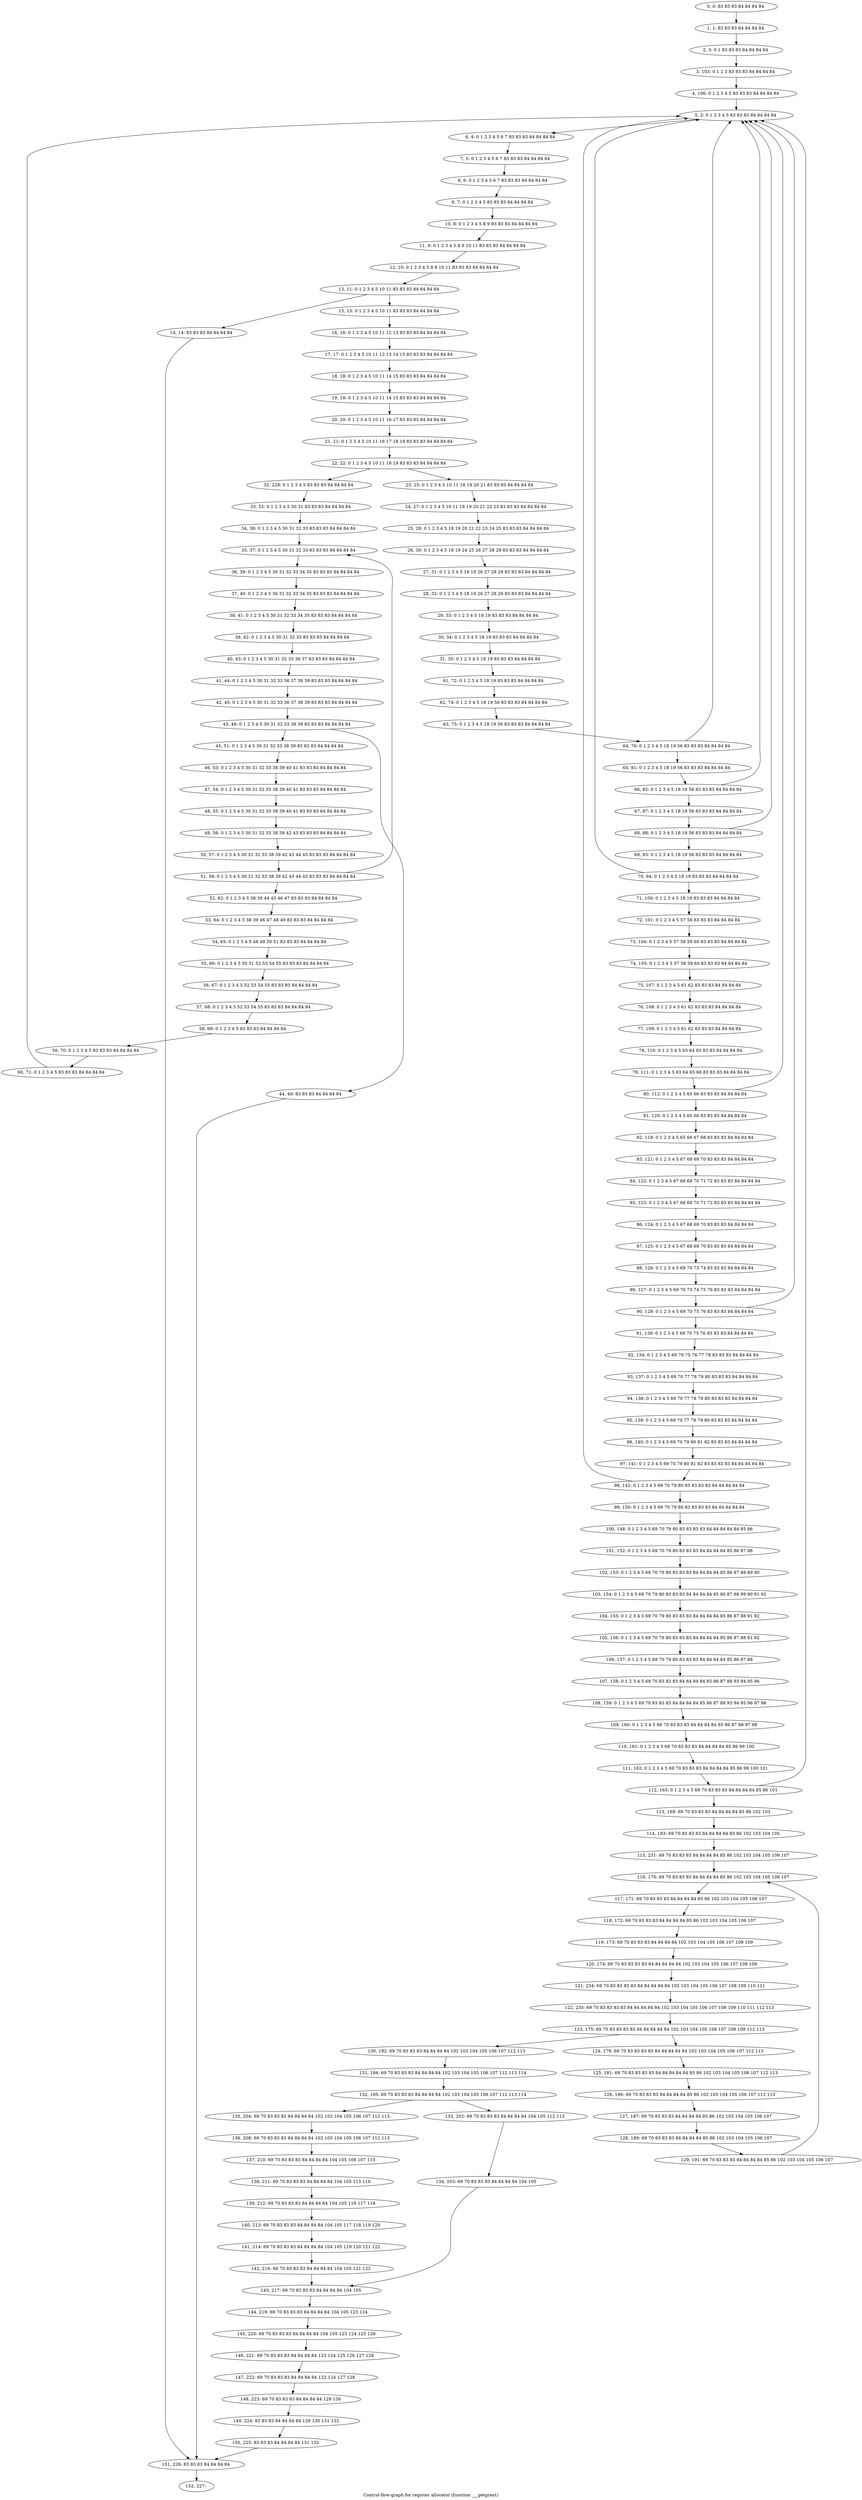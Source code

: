 digraph G {
graph [label="Control-flow-graph for register allocator (function ___getgrent)"]
0[label="0, 0: 83 83 83 84 84 84 84 "];
1[label="1, 1: 83 83 83 84 84 84 84 "];
2[label="2, 3: 0 1 83 83 83 84 84 84 84 "];
3[label="3, 103: 0 1 2 3 83 83 83 84 84 84 84 "];
4[label="4, 106: 0 1 2 3 4 5 83 83 83 84 84 84 84 "];
5[label="5, 2: 0 1 2 3 4 5 83 83 83 84 84 84 84 "];
6[label="6, 4: 0 1 2 3 4 5 6 7 83 83 83 84 84 84 84 "];
7[label="7, 5: 0 1 2 3 4 5 6 7 83 83 83 84 84 84 84 "];
8[label="8, 6: 0 1 2 3 4 5 6 7 83 83 83 84 84 84 84 "];
9[label="9, 7: 0 1 2 3 4 5 83 83 83 84 84 84 84 "];
10[label="10, 8: 0 1 2 3 4 5 8 9 83 83 83 84 84 84 84 "];
11[label="11, 9: 0 1 2 3 4 5 8 9 10 11 83 83 83 84 84 84 84 "];
12[label="12, 10: 0 1 2 3 4 5 8 9 10 11 83 83 83 84 84 84 84 "];
13[label="13, 11: 0 1 2 3 4 5 10 11 83 83 83 84 84 84 84 "];
14[label="14, 14: 83 83 83 84 84 84 84 "];
15[label="15, 15: 0 1 2 3 4 5 10 11 83 83 83 84 84 84 84 "];
16[label="16, 16: 0 1 2 3 4 5 10 11 12 13 83 83 83 84 84 84 84 "];
17[label="17, 17: 0 1 2 3 4 5 10 11 12 13 14 15 83 83 83 84 84 84 84 "];
18[label="18, 18: 0 1 2 3 4 5 10 11 14 15 83 83 83 84 84 84 84 "];
19[label="19, 19: 0 1 2 3 4 5 10 11 14 15 83 83 83 84 84 84 84 "];
20[label="20, 20: 0 1 2 3 4 5 10 11 16 17 83 83 83 84 84 84 84 "];
21[label="21, 21: 0 1 2 3 4 5 10 11 16 17 18 19 83 83 83 84 84 84 84 "];
22[label="22, 22: 0 1 2 3 4 5 10 11 18 19 83 83 83 84 84 84 84 "];
23[label="23, 25: 0 1 2 3 4 5 10 11 18 19 20 21 83 83 83 84 84 84 84 "];
24[label="24, 27: 0 1 2 3 4 5 10 11 18 19 20 21 22 23 83 83 83 84 84 84 84 "];
25[label="25, 28: 0 1 2 3 4 5 18 19 20 21 22 23 24 25 83 83 83 84 84 84 84 "];
26[label="26, 30: 0 1 2 3 4 5 18 19 24 25 26 27 28 29 83 83 83 84 84 84 84 "];
27[label="27, 31: 0 1 2 3 4 5 18 19 26 27 28 29 83 83 83 84 84 84 84 "];
28[label="28, 32: 0 1 2 3 4 5 18 19 26 27 28 29 83 83 83 84 84 84 84 "];
29[label="29, 33: 0 1 2 3 4 5 18 19 83 83 83 84 84 84 84 "];
30[label="30, 34: 0 1 2 3 4 5 18 19 83 83 83 84 84 84 84 "];
31[label="31, 35: 0 1 2 3 4 5 18 19 83 83 83 84 84 84 84 "];
32[label="32, 228: 0 1 2 3 4 5 83 83 83 84 84 84 84 "];
33[label="33, 52: 0 1 2 3 4 5 30 31 83 83 83 84 84 84 84 "];
34[label="34, 38: 0 1 2 3 4 5 30 31 32 33 83 83 83 84 84 84 84 "];
35[label="35, 37: 0 1 2 3 4 5 30 31 32 33 83 83 83 84 84 84 84 "];
36[label="36, 39: 0 1 2 3 4 5 30 31 32 33 34 35 83 83 83 84 84 84 84 "];
37[label="37, 40: 0 1 2 3 4 5 30 31 32 33 34 35 83 83 83 84 84 84 84 "];
38[label="38, 41: 0 1 2 3 4 5 30 31 32 33 34 35 83 83 83 84 84 84 84 "];
39[label="39, 42: 0 1 2 3 4 5 30 31 32 33 83 83 83 84 84 84 84 "];
40[label="40, 43: 0 1 2 3 4 5 30 31 32 33 36 37 83 83 83 84 84 84 84 "];
41[label="41, 44: 0 1 2 3 4 5 30 31 32 33 36 37 38 39 83 83 83 84 84 84 84 "];
42[label="42, 45: 0 1 2 3 4 5 30 31 32 33 36 37 38 39 83 83 83 84 84 84 84 "];
43[label="43, 46: 0 1 2 3 4 5 30 31 32 33 38 39 83 83 83 84 84 84 84 "];
44[label="44, 49: 83 83 83 84 84 84 84 "];
45[label="45, 51: 0 1 2 3 4 5 30 31 32 33 38 39 83 83 83 84 84 84 84 "];
46[label="46, 53: 0 1 2 3 4 5 30 31 32 33 38 39 40 41 83 83 83 84 84 84 84 "];
47[label="47, 54: 0 1 2 3 4 5 30 31 32 33 38 39 40 41 83 83 83 84 84 84 84 "];
48[label="48, 55: 0 1 2 3 4 5 30 31 32 33 38 39 40 41 83 83 83 84 84 84 84 "];
49[label="49, 56: 0 1 2 3 4 5 30 31 32 33 38 39 42 43 83 83 83 84 84 84 84 "];
50[label="50, 57: 0 1 2 3 4 5 30 31 32 33 38 39 42 43 44 45 83 83 83 84 84 84 84 "];
51[label="51, 58: 0 1 2 3 4 5 30 31 32 33 38 39 42 43 44 45 83 83 83 84 84 84 84 "];
52[label="52, 62: 0 1 2 3 4 5 38 39 44 45 46 47 83 83 83 84 84 84 84 "];
53[label="53, 64: 0 1 2 3 4 5 38 39 46 47 48 49 83 83 83 84 84 84 84 "];
54[label="54, 65: 0 1 2 3 4 5 48 49 50 51 83 83 83 84 84 84 84 "];
55[label="55, 66: 0 1 2 3 4 5 50 51 52 53 54 55 83 83 83 84 84 84 84 "];
56[label="56, 67: 0 1 2 3 4 5 52 53 54 55 83 83 83 84 84 84 84 "];
57[label="57, 68: 0 1 2 3 4 5 52 53 54 55 83 83 83 84 84 84 84 "];
58[label="58, 69: 0 1 2 3 4 5 83 83 83 84 84 84 84 "];
59[label="59, 70: 0 1 2 3 4 5 83 83 83 84 84 84 84 "];
60[label="60, 71: 0 1 2 3 4 5 83 83 83 84 84 84 84 "];
61[label="61, 72: 0 1 2 3 4 5 18 19 83 83 83 84 84 84 84 "];
62[label="62, 74: 0 1 2 3 4 5 18 19 56 83 83 83 84 84 84 84 "];
63[label="63, 75: 0 1 2 3 4 5 18 19 56 83 83 83 84 84 84 84 "];
64[label="64, 76: 0 1 2 3 4 5 18 19 56 83 83 83 84 84 84 84 "];
65[label="65, 81: 0 1 2 3 4 5 18 19 56 83 83 83 84 84 84 84 "];
66[label="66, 82: 0 1 2 3 4 5 18 19 56 83 83 83 84 84 84 84 "];
67[label="67, 87: 0 1 2 3 4 5 18 19 56 83 83 83 84 84 84 84 "];
68[label="68, 88: 0 1 2 3 4 5 18 19 56 83 83 83 84 84 84 84 "];
69[label="69, 93: 0 1 2 3 4 5 18 19 56 83 83 83 84 84 84 84 "];
70[label="70, 94: 0 1 2 3 4 5 18 19 83 83 83 84 84 84 84 "];
71[label="71, 100: 0 1 2 3 4 5 18 19 83 83 83 84 84 84 84 "];
72[label="72, 101: 0 1 2 3 4 5 57 58 83 83 83 84 84 84 84 "];
73[label="73, 104: 0 1 2 3 4 5 57 58 59 60 83 83 83 84 84 84 84 "];
74[label="74, 105: 0 1 2 3 4 5 57 58 59 60 83 83 83 84 84 84 84 "];
75[label="75, 107: 0 1 2 3 4 5 61 62 83 83 83 84 84 84 84 "];
76[label="76, 108: 0 1 2 3 4 5 61 62 83 83 83 84 84 84 84 "];
77[label="77, 109: 0 1 2 3 4 5 61 62 83 83 83 84 84 84 84 "];
78[label="78, 110: 0 1 2 3 4 5 63 64 83 83 83 84 84 84 84 "];
79[label="79, 111: 0 1 2 3 4 5 63 64 65 66 83 83 83 84 84 84 84 "];
80[label="80, 112: 0 1 2 3 4 5 65 66 83 83 83 84 84 84 84 "];
81[label="81, 120: 0 1 2 3 4 5 65 66 83 83 83 84 84 84 84 "];
82[label="82, 118: 0 1 2 3 4 5 65 66 67 68 83 83 83 84 84 84 84 "];
83[label="83, 121: 0 1 2 3 4 5 67 68 69 70 83 83 83 84 84 84 84 "];
84[label="84, 122: 0 1 2 3 4 5 67 68 69 70 71 72 83 83 83 84 84 84 84 "];
85[label="85, 123: 0 1 2 3 4 5 67 68 69 70 71 72 83 83 83 84 84 84 84 "];
86[label="86, 124: 0 1 2 3 4 5 67 68 69 70 83 83 83 84 84 84 84 "];
87[label="87, 125: 0 1 2 3 4 5 67 68 69 70 83 83 83 84 84 84 84 "];
88[label="88, 126: 0 1 2 3 4 5 69 70 73 74 83 83 83 84 84 84 84 "];
89[label="89, 127: 0 1 2 3 4 5 69 70 73 74 75 76 83 83 83 84 84 84 84 "];
90[label="90, 128: 0 1 2 3 4 5 69 70 75 76 83 83 83 84 84 84 84 "];
91[label="91, 136: 0 1 2 3 4 5 69 70 75 76 83 83 83 84 84 84 84 "];
92[label="92, 134: 0 1 2 3 4 5 69 70 75 76 77 78 83 83 83 84 84 84 84 "];
93[label="93, 137: 0 1 2 3 4 5 69 70 77 78 79 80 83 83 83 84 84 84 84 "];
94[label="94, 138: 0 1 2 3 4 5 69 70 77 78 79 80 83 83 83 84 84 84 84 "];
95[label="95, 139: 0 1 2 3 4 5 69 70 77 78 79 80 83 83 83 84 84 84 84 "];
96[label="96, 140: 0 1 2 3 4 5 69 70 79 80 81 82 83 83 83 84 84 84 84 "];
97[label="97, 141: 0 1 2 3 4 5 69 70 79 80 81 82 83 83 83 83 84 84 84 84 84 "];
98[label="98, 142: 0 1 2 3 4 5 69 70 79 80 83 83 83 83 84 84 84 84 84 "];
99[label="99, 150: 0 1 2 3 4 5 69 70 79 80 83 83 83 83 84 84 84 84 84 "];
100[label="100, 148: 0 1 2 3 4 5 69 70 79 80 83 83 83 83 84 84 84 84 84 85 86 "];
101[label="101, 152: 0 1 2 3 4 5 69 70 79 80 83 83 83 84 84 84 84 85 86 87 88 "];
102[label="102, 153: 0 1 2 3 4 5 69 70 79 80 83 83 83 84 84 84 84 85 86 87 88 89 90 "];
103[label="103, 154: 0 1 2 3 4 5 69 70 79 80 83 83 83 84 84 84 84 85 86 87 88 89 90 91 92 "];
104[label="104, 155: 0 1 2 3 4 5 69 70 79 80 83 83 83 84 84 84 84 85 86 87 88 91 92 "];
105[label="105, 156: 0 1 2 3 4 5 69 70 79 80 83 83 83 84 84 84 84 85 86 87 88 91 92 "];
106[label="106, 157: 0 1 2 3 4 5 69 70 79 80 83 83 83 84 84 84 84 85 86 87 88 "];
107[label="107, 158: 0 1 2 3 4 5 69 70 83 83 83 84 84 84 84 85 86 87 88 93 94 95 96 "];
108[label="108, 159: 0 1 2 3 4 5 69 70 83 83 83 84 84 84 84 85 86 87 88 93 94 95 96 97 98 "];
109[label="109, 160: 0 1 2 3 4 5 69 70 83 83 83 84 84 84 84 85 86 87 88 97 98 "];
110[label="110, 161: 0 1 2 3 4 5 69 70 83 83 83 84 84 84 84 85 86 99 100 "];
111[label="111, 162: 0 1 2 3 4 5 69 70 83 83 83 84 84 84 84 85 86 99 100 101 "];
112[label="112, 163: 0 1 2 3 4 5 69 70 83 83 83 84 84 84 84 85 86 101 "];
113[label="113, 169: 69 70 83 83 83 84 84 84 84 85 86 102 103 "];
114[label="114, 183: 69 70 83 83 83 84 84 84 84 85 86 102 103 104 105 "];
115[label="115, 231: 69 70 83 83 83 84 84 84 84 85 86 102 103 104 105 106 107 "];
116[label="116, 170: 69 70 83 83 83 84 84 84 84 85 86 102 103 104 105 106 107 "];
117[label="117, 171: 69 70 83 83 83 84 84 84 84 85 86 102 103 104 105 106 107 "];
118[label="118, 172: 69 70 83 83 83 84 84 84 84 85 86 102 103 104 105 106 107 "];
119[label="119, 173: 69 70 83 83 83 84 84 84 84 102 103 104 105 106 107 108 109 "];
120[label="120, 174: 69 70 83 83 83 83 84 84 84 84 84 102 103 104 105 106 107 108 109 "];
121[label="121, 234: 69 70 83 83 83 83 84 84 84 84 84 102 103 104 105 106 107 108 109 110 111 "];
122[label="122, 235: 69 70 83 83 83 83 84 84 84 84 84 102 103 104 105 106 107 108 109 110 111 112 113 "];
123[label="123, 175: 69 70 83 83 83 83 84 84 84 84 84 102 103 104 105 106 107 108 109 112 113 "];
124[label="124, 179: 69 70 83 83 83 83 84 84 84 84 84 102 103 104 105 106 107 112 113 "];
125[label="125, 181: 69 70 83 83 83 83 84 84 84 84 84 85 86 102 103 104 105 106 107 112 113 "];
126[label="126, 186: 69 70 83 83 83 84 84 84 84 85 86 102 103 104 105 106 107 112 113 "];
127[label="127, 187: 69 70 83 83 83 84 84 84 84 85 86 102 103 104 105 106 107 "];
128[label="128, 189: 69 70 83 83 83 84 84 84 84 85 86 102 103 104 105 106 107 "];
129[label="129, 191: 69 70 83 83 83 84 84 84 84 85 86 102 103 104 105 106 107 "];
130[label="130, 192: 69 70 83 83 83 84 84 84 84 102 103 104 105 106 107 112 113 "];
131[label="131, 194: 69 70 83 83 83 84 84 84 84 102 103 104 105 106 107 112 113 114 "];
132[label="132, 195: 69 70 83 83 83 84 84 84 84 102 103 104 105 106 107 112 113 114 "];
133[label="133, 202: 69 70 83 83 83 84 84 84 84 104 105 112 113 "];
134[label="134, 203: 69 70 83 83 83 84 84 84 84 104 105 "];
135[label="135, 204: 69 70 83 83 83 84 84 84 84 102 103 104 105 106 107 112 113 "];
136[label="136, 208: 69 70 83 83 83 84 84 84 84 102 103 104 105 106 107 112 113 "];
137[label="137, 210: 69 70 83 83 83 84 84 84 84 104 105 106 107 115 "];
138[label="138, 211: 69 70 83 83 83 84 84 84 84 104 105 115 116 "];
139[label="139, 212: 69 70 83 83 83 84 84 84 84 104 105 116 117 118 "];
140[label="140, 213: 69 70 83 83 83 84 84 84 84 104 105 117 118 119 120 "];
141[label="141, 214: 69 70 83 83 83 84 84 84 84 104 105 119 120 121 122 "];
142[label="142, 216: 69 70 83 83 83 84 84 84 84 104 105 121 122 "];
143[label="143, 217: 69 70 83 83 83 84 84 84 84 104 105 "];
144[label="144, 219: 69 70 83 83 83 84 84 84 84 104 105 123 124 "];
145[label="145, 220: 69 70 83 83 83 84 84 84 84 104 105 123 124 125 126 "];
146[label="146, 221: 69 70 83 83 83 84 84 84 84 123 124 125 126 127 128 "];
147[label="147, 222: 69 70 83 83 83 84 84 84 84 123 124 127 128 "];
148[label="148, 223: 69 70 83 83 83 84 84 84 84 129 130 "];
149[label="149, 224: 83 83 83 84 84 84 84 129 130 131 132 "];
150[label="150, 225: 83 83 83 84 84 84 84 131 132 "];
151[label="151, 226: 83 83 83 84 84 84 84 "];
152[label="152, 227: "];
0->1 ;
1->2 ;
2->3 ;
3->4 ;
4->5 ;
5->6 ;
6->7 ;
7->8 ;
8->9 ;
9->10 ;
10->11 ;
11->12 ;
12->13 ;
13->14 ;
13->15 ;
14->151 ;
15->16 ;
16->17 ;
17->18 ;
18->19 ;
19->20 ;
20->21 ;
21->22 ;
22->23 ;
22->32 ;
23->24 ;
24->25 ;
25->26 ;
26->27 ;
27->28 ;
28->29 ;
29->30 ;
30->31 ;
31->61 ;
32->33 ;
33->34 ;
34->35 ;
35->36 ;
36->37 ;
37->38 ;
38->39 ;
39->40 ;
40->41 ;
41->42 ;
42->43 ;
43->44 ;
43->45 ;
44->151 ;
45->46 ;
46->47 ;
47->48 ;
48->49 ;
49->50 ;
50->51 ;
51->52 ;
51->35 ;
52->53 ;
53->54 ;
54->55 ;
55->56 ;
56->57 ;
57->58 ;
58->59 ;
59->60 ;
60->5 ;
61->62 ;
62->63 ;
63->64 ;
64->65 ;
64->5 ;
65->66 ;
66->67 ;
66->5 ;
67->68 ;
68->69 ;
68->5 ;
69->70 ;
70->71 ;
70->5 ;
71->72 ;
72->73 ;
73->74 ;
74->75 ;
75->76 ;
76->77 ;
77->78 ;
78->79 ;
79->80 ;
80->81 ;
80->5 ;
81->82 ;
82->83 ;
83->84 ;
84->85 ;
85->86 ;
86->87 ;
87->88 ;
88->89 ;
89->90 ;
90->91 ;
90->5 ;
91->92 ;
92->93 ;
93->94 ;
94->95 ;
95->96 ;
96->97 ;
97->98 ;
98->99 ;
98->5 ;
99->100 ;
100->101 ;
101->102 ;
102->103 ;
103->104 ;
104->105 ;
105->106 ;
106->107 ;
107->108 ;
108->109 ;
109->110 ;
110->111 ;
111->112 ;
112->113 ;
112->5 ;
113->114 ;
114->115 ;
115->116 ;
116->117 ;
117->118 ;
118->119 ;
119->120 ;
120->121 ;
121->122 ;
122->123 ;
123->124 ;
123->130 ;
124->125 ;
125->126 ;
126->127 ;
127->128 ;
128->129 ;
129->116 ;
130->131 ;
131->132 ;
132->133 ;
132->135 ;
133->134 ;
134->143 ;
135->136 ;
136->137 ;
137->138 ;
138->139 ;
139->140 ;
140->141 ;
141->142 ;
142->143 ;
143->144 ;
144->145 ;
145->146 ;
146->147 ;
147->148 ;
148->149 ;
149->150 ;
150->151 ;
151->152 ;
}

